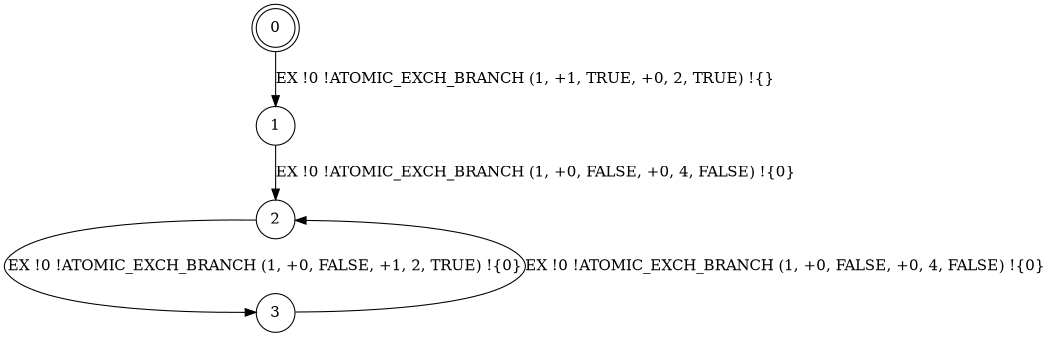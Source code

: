 digraph BCG {
size = "7, 10.5";
center = TRUE;
node [shape = circle];
0 [peripheries = 2];
0 -> 1 [label = "EX !0 !ATOMIC_EXCH_BRANCH (1, +1, TRUE, +0, 2, TRUE) !{}"];
1 -> 2 [label = "EX !0 !ATOMIC_EXCH_BRANCH (1, +0, FALSE, +0, 4, FALSE) !{0}"];
2 -> 3 [label = "EX !0 !ATOMIC_EXCH_BRANCH (1, +0, FALSE, +1, 2, TRUE) !{0}"];
3 -> 2 [label = "EX !0 !ATOMIC_EXCH_BRANCH (1, +0, FALSE, +0, 4, FALSE) !{0}"];
}
